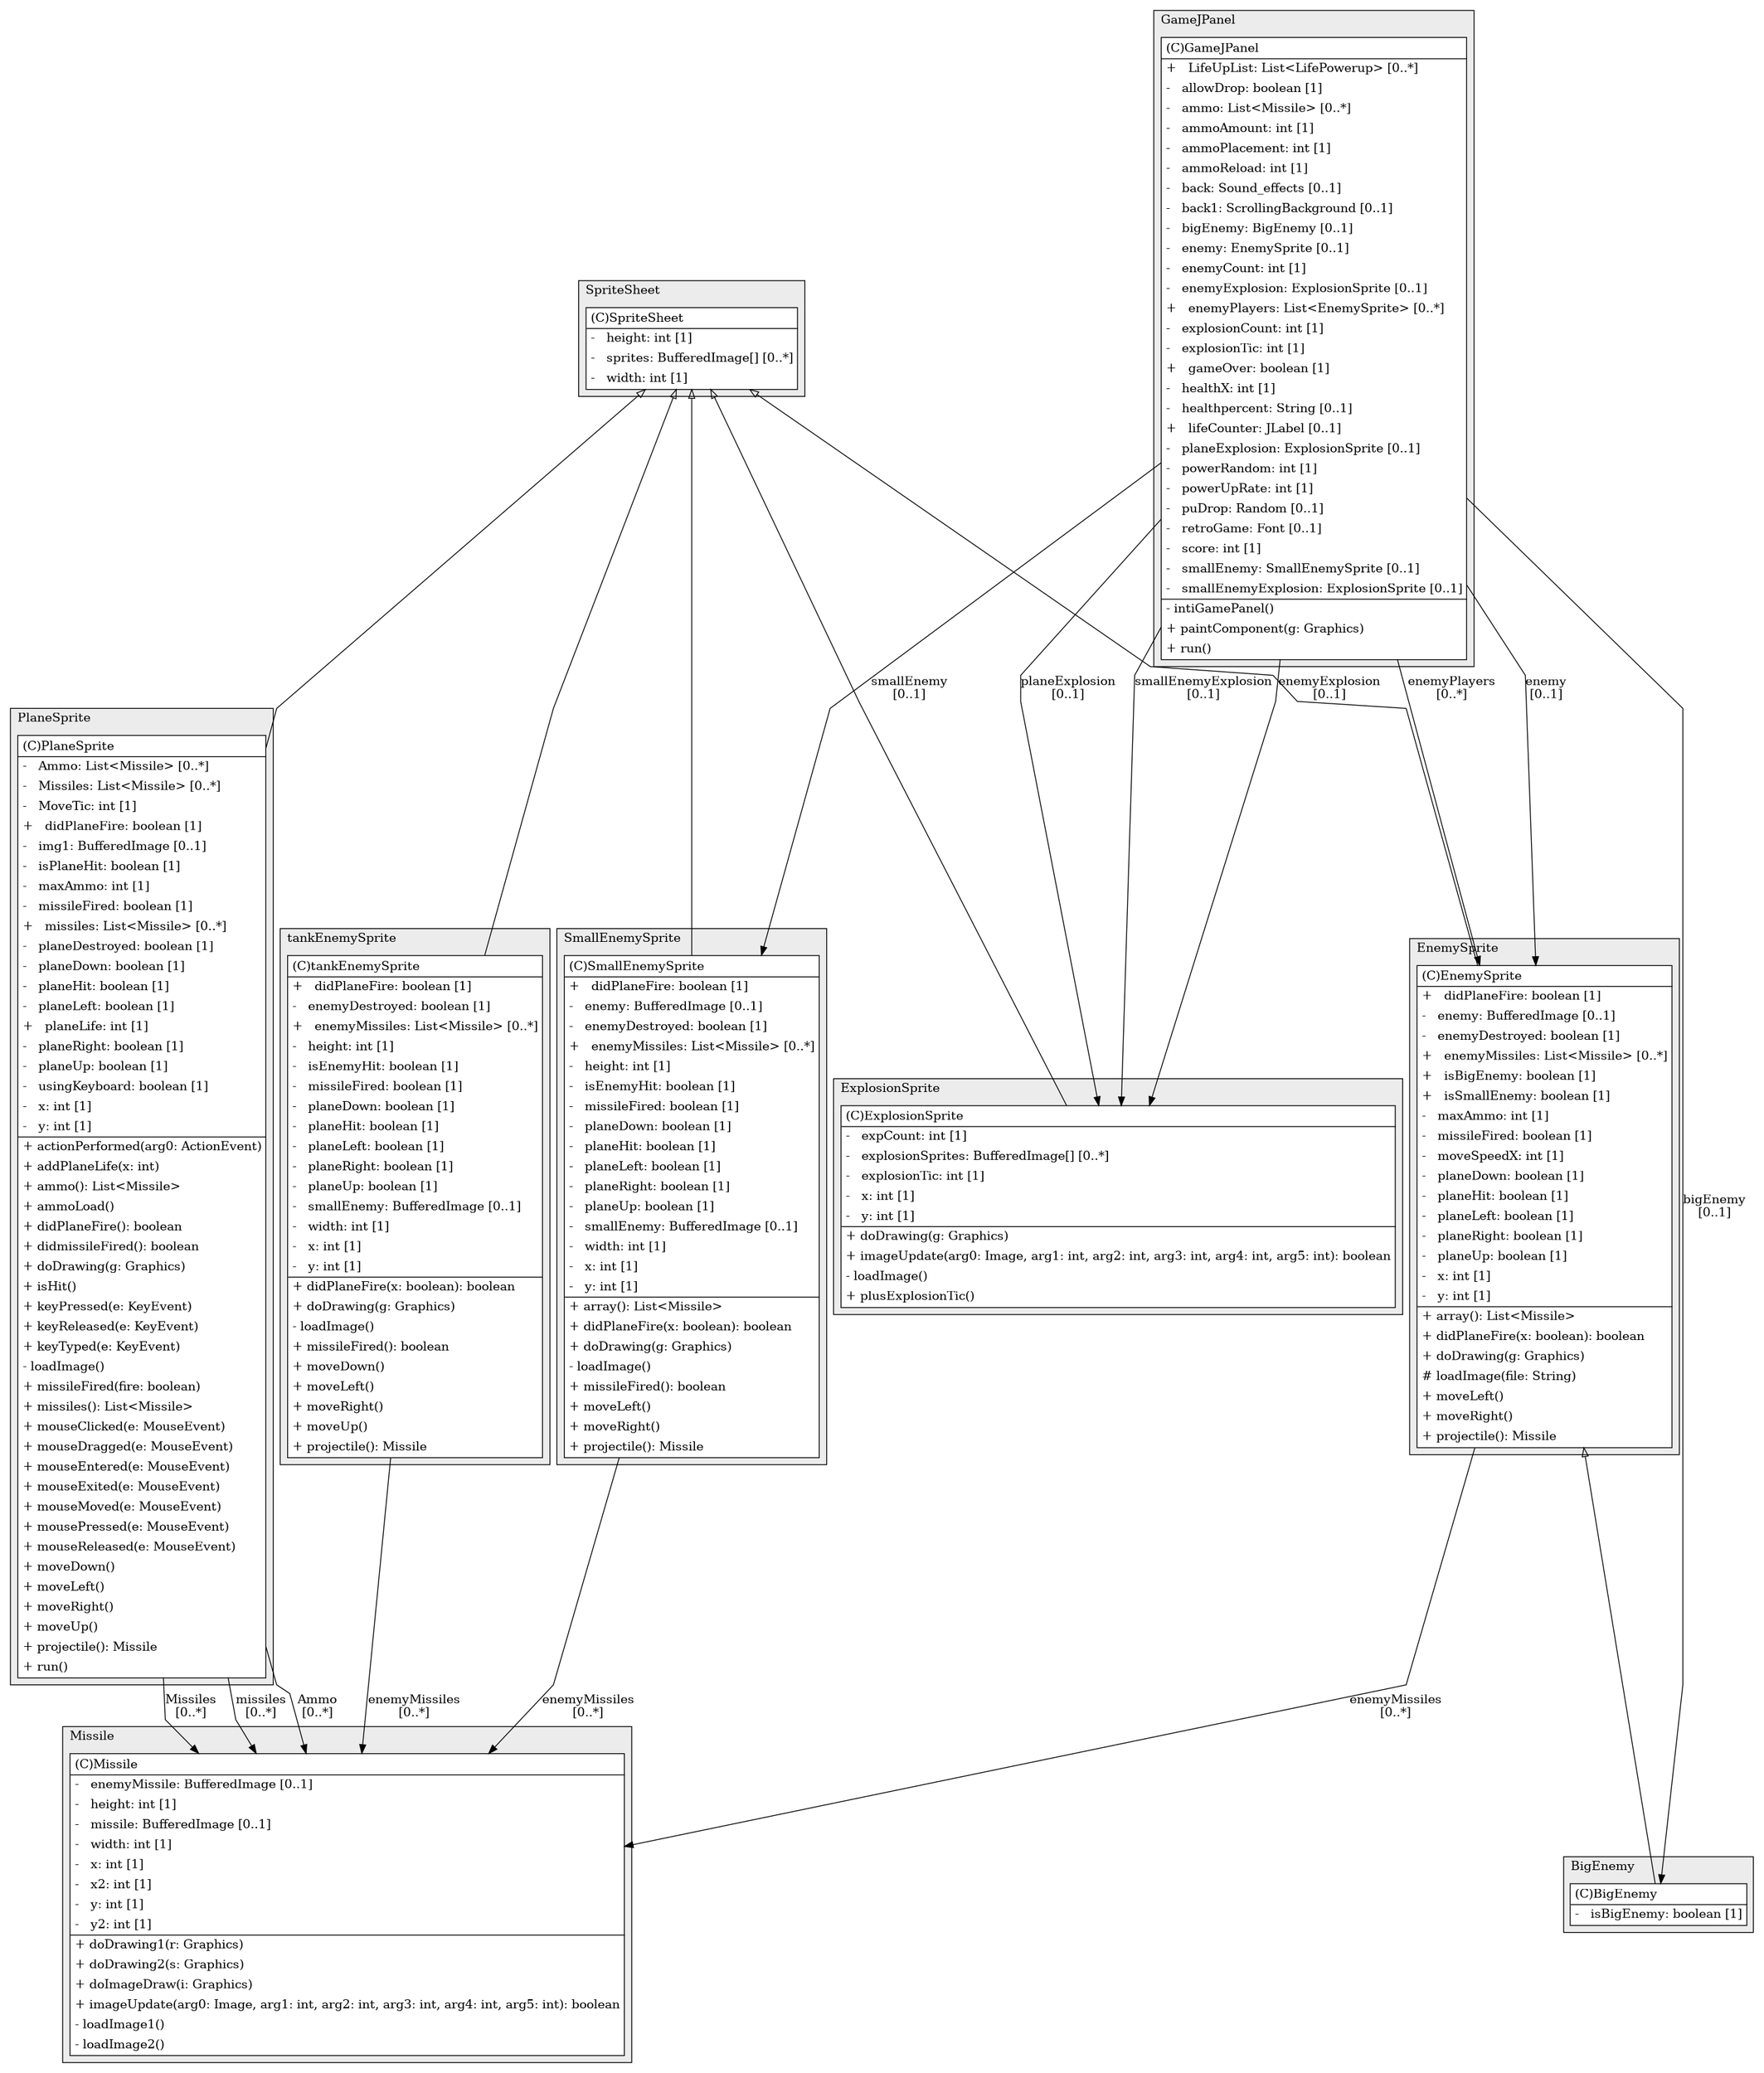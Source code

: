 @startuml

/' diagram meta data start
config=StructureConfiguration;
{
  "projectClassification": {
    "searchMode": "OpenProject", // OpenProject, AllProjects
    "includedProjects": "",
    "pathEndKeywords": "*.impl",
    "isClientPath": "",
    "isClientName": "",
    "isTestPath": "",
    "isTestName": "",
    "isMappingPath": "",
    "isMappingName": "",
    "isDataAccessPath": "",
    "isDataAccessName": "",
    "isDataStructurePath": "",
    "isDataStructureName": "",
    "isInterfaceStructuresPath": "",
    "isInterfaceStructuresName": "",
    "isEntryPointPath": "",
    "isEntryPointName": ""
  },
  "graphRestriction": {
    "classPackageExcludeFilter": "",
    "classPackageIncludeFilter": "",
    "classNameExcludeFilter": "",
    "classNameIncludeFilter": "",
    "methodNameExcludeFilter": "",
    "methodNameIncludeFilter": "",
    "removeByInheritance": "", // inheritance/annotation based filtering is done in a second step
    "removeByAnnotation": "",
    "removeByClassPackage": "", // cleanup the graph after inheritance/annotation based filtering is done
    "removeByClassName": "",
    "cutMappings": false,
    "cutEnum": true,
    "cutTests": true,
    "cutClient": true,
    "cutDataAccess": false,
    "cutInterfaceStructures": false,
    "cutDataStructures": false,
    "cutGetterAndSetter": true,
    "cutConstructors": true
  },
  "graphTraversal": {
    "forwardDepth": 6,
    "backwardDepth": 6,
    "classPackageExcludeFilter": "",
    "classPackageIncludeFilter": "",
    "classNameExcludeFilter": "",
    "classNameIncludeFilter": "",
    "methodNameExcludeFilter": "",
    "methodNameIncludeFilter": "",
    "hideMappings": false,
    "hideDataStructures": false,
    "hidePrivateMethods": true,
    "hideInterfaceCalls": true, // indirection: implementation -> interface (is hidden) -> implementation
    "onlyShowApplicationEntryPoints": false // root node is included
  },
  "details": {
    "aggregation": "GroupByClass", // ByClass, GroupByClass, None
    "showClassGenericTypes": true,
    "showMethods": true,
    "showMethodParameterNames": true,
    "showMethodParameterTypes": true,
    "showMethodReturnType": true,
    "showPackageLevels": 2,
    "showDetailedClassStructure": true
  },
  "rootClass": "EnemySprite"
}
diagram meta data end '/



digraph g {
    rankdir="TB"
    splines=polyline
    

'nodes 
subgraph cluster_1071625478 { 
   	label=SmallEnemySprite
	labeljust=l
	fillcolor="#ececec"
	style=filled
   
   SmallEnemySprite1071625478[
	label=<<TABLE BORDER="1" CELLBORDER="0" CELLPADDING="4" CELLSPACING="0">
<TR><TD ALIGN="LEFT" >(C)SmallEnemySprite</TD></TR>
<HR/>
<TR><TD ALIGN="LEFT" >+   didPlaneFire: boolean [1]</TD></TR>
<TR><TD ALIGN="LEFT" >-   enemy: BufferedImage [0..1]</TD></TR>
<TR><TD ALIGN="LEFT" >-   enemyDestroyed: boolean [1]</TD></TR>
<TR><TD ALIGN="LEFT" >+   enemyMissiles: List&lt;Missile&gt; [0..*]</TD></TR>
<TR><TD ALIGN="LEFT" >-   height: int [1]</TD></TR>
<TR><TD ALIGN="LEFT" >-   isEnemyHit: boolean [1]</TD></TR>
<TR><TD ALIGN="LEFT" >-   missileFired: boolean [1]</TD></TR>
<TR><TD ALIGN="LEFT" >-   planeDown: boolean [1]</TD></TR>
<TR><TD ALIGN="LEFT" >-   planeHit: boolean [1]</TD></TR>
<TR><TD ALIGN="LEFT" >-   planeLeft: boolean [1]</TD></TR>
<TR><TD ALIGN="LEFT" >-   planeRight: boolean [1]</TD></TR>
<TR><TD ALIGN="LEFT" >-   planeUp: boolean [1]</TD></TR>
<TR><TD ALIGN="LEFT" >-   smallEnemy: BufferedImage [0..1]</TD></TR>
<TR><TD ALIGN="LEFT" >-   width: int [1]</TD></TR>
<TR><TD ALIGN="LEFT" >-   x: int [1]</TD></TR>
<TR><TD ALIGN="LEFT" >-   y: int [1]</TD></TR>
<HR/>
<TR><TD ALIGN="LEFT" >+ array(): List&lt;Missile&gt;</TD></TR>
<TR><TD ALIGN="LEFT" >+ didPlaneFire(x: boolean): boolean</TD></TR>
<TR><TD ALIGN="LEFT" >+ doDrawing(g: Graphics)</TD></TR>
<TR><TD ALIGN="LEFT" >- loadImage()</TD></TR>
<TR><TD ALIGN="LEFT" >+ missileFired(): boolean</TD></TR>
<TR><TD ALIGN="LEFT" >+ moveLeft()</TD></TR>
<TR><TD ALIGN="LEFT" >+ moveRight()</TD></TR>
<TR><TD ALIGN="LEFT" >+ projectile(): Missile</TD></TR>
</TABLE>>
	style=filled
	margin=0
	shape=plaintext
	fillcolor="#FFFFFF"
];
} 

subgraph cluster_1560864506 { 
   	label=Missile
	labeljust=l
	fillcolor="#ececec"
	style=filled
   
   Missile1560864506[
	label=<<TABLE BORDER="1" CELLBORDER="0" CELLPADDING="4" CELLSPACING="0">
<TR><TD ALIGN="LEFT" >(C)Missile</TD></TR>
<HR/>
<TR><TD ALIGN="LEFT" >-   enemyMissile: BufferedImage [0..1]</TD></TR>
<TR><TD ALIGN="LEFT" >-   height: int [1]</TD></TR>
<TR><TD ALIGN="LEFT" >-   missile: BufferedImage [0..1]</TD></TR>
<TR><TD ALIGN="LEFT" >-   width: int [1]</TD></TR>
<TR><TD ALIGN="LEFT" >-   x: int [1]</TD></TR>
<TR><TD ALIGN="LEFT" >-   x2: int [1]</TD></TR>
<TR><TD ALIGN="LEFT" >-   y: int [1]</TD></TR>
<TR><TD ALIGN="LEFT" >-   y2: int [1]</TD></TR>
<HR/>
<TR><TD ALIGN="LEFT" >+ doDrawing1(r: Graphics)</TD></TR>
<TR><TD ALIGN="LEFT" >+ doDrawing2(s: Graphics)</TD></TR>
<TR><TD ALIGN="LEFT" >+ doImageDraw(i: Graphics)</TD></TR>
<TR><TD ALIGN="LEFT" >+ imageUpdate(arg0: Image, arg1: int, arg2: int, arg3: int, arg4: int, arg5: int): boolean</TD></TR>
<TR><TD ALIGN="LEFT" >- loadImage1()</TD></TR>
<TR><TD ALIGN="LEFT" >- loadImage2()</TD></TR>
</TABLE>>
	style=filled
	margin=0
	shape=plaintext
	fillcolor="#FFFFFF"
];
} 

subgraph cluster_1743167565 { 
   	label=EnemySprite
	labeljust=l
	fillcolor="#ececec"
	style=filled
   
   EnemySprite1743167565[
	label=<<TABLE BORDER="1" CELLBORDER="0" CELLPADDING="4" CELLSPACING="0">
<TR><TD ALIGN="LEFT" >(C)EnemySprite</TD></TR>
<HR/>
<TR><TD ALIGN="LEFT" >+   didPlaneFire: boolean [1]</TD></TR>
<TR><TD ALIGN="LEFT" >-   enemy: BufferedImage [0..1]</TD></TR>
<TR><TD ALIGN="LEFT" >-   enemyDestroyed: boolean [1]</TD></TR>
<TR><TD ALIGN="LEFT" >+   enemyMissiles: List&lt;Missile&gt; [0..*]</TD></TR>
<TR><TD ALIGN="LEFT" >+   isBigEnemy: boolean [1]</TD></TR>
<TR><TD ALIGN="LEFT" >+   isSmallEnemy: boolean [1]</TD></TR>
<TR><TD ALIGN="LEFT" >-   maxAmmo: int [1]</TD></TR>
<TR><TD ALIGN="LEFT" >-   missileFired: boolean [1]</TD></TR>
<TR><TD ALIGN="LEFT" >-   moveSpeedX: int [1]</TD></TR>
<TR><TD ALIGN="LEFT" >-   planeDown: boolean [1]</TD></TR>
<TR><TD ALIGN="LEFT" >-   planeHit: boolean [1]</TD></TR>
<TR><TD ALIGN="LEFT" >-   planeLeft: boolean [1]</TD></TR>
<TR><TD ALIGN="LEFT" >-   planeRight: boolean [1]</TD></TR>
<TR><TD ALIGN="LEFT" >-   planeUp: boolean [1]</TD></TR>
<TR><TD ALIGN="LEFT" >-   x: int [1]</TD></TR>
<TR><TD ALIGN="LEFT" >-   y: int [1]</TD></TR>
<HR/>
<TR><TD ALIGN="LEFT" >+ array(): List&lt;Missile&gt;</TD></TR>
<TR><TD ALIGN="LEFT" >+ didPlaneFire(x: boolean): boolean</TD></TR>
<TR><TD ALIGN="LEFT" >+ doDrawing(g: Graphics)</TD></TR>
<TR><TD ALIGN="LEFT" ># loadImage(file: String)</TD></TR>
<TR><TD ALIGN="LEFT" >+ moveLeft()</TD></TR>
<TR><TD ALIGN="LEFT" >+ moveRight()</TD></TR>
<TR><TD ALIGN="LEFT" >+ projectile(): Missile</TD></TR>
</TABLE>>
	style=filled
	margin=0
	shape=plaintext
	fillcolor="#FFFFFF"
];
} 

subgraph cluster_1743328547 { 
   	label=tankEnemySprite
	labeljust=l
	fillcolor="#ececec"
	style=filled
   
   tankEnemySprite1743328547[
	label=<<TABLE BORDER="1" CELLBORDER="0" CELLPADDING="4" CELLSPACING="0">
<TR><TD ALIGN="LEFT" >(C)tankEnemySprite</TD></TR>
<HR/>
<TR><TD ALIGN="LEFT" >+   didPlaneFire: boolean [1]</TD></TR>
<TR><TD ALIGN="LEFT" >-   enemyDestroyed: boolean [1]</TD></TR>
<TR><TD ALIGN="LEFT" >+   enemyMissiles: List&lt;Missile&gt; [0..*]</TD></TR>
<TR><TD ALIGN="LEFT" >-   height: int [1]</TD></TR>
<TR><TD ALIGN="LEFT" >-   isEnemyHit: boolean [1]</TD></TR>
<TR><TD ALIGN="LEFT" >-   missileFired: boolean [1]</TD></TR>
<TR><TD ALIGN="LEFT" >-   planeDown: boolean [1]</TD></TR>
<TR><TD ALIGN="LEFT" >-   planeHit: boolean [1]</TD></TR>
<TR><TD ALIGN="LEFT" >-   planeLeft: boolean [1]</TD></TR>
<TR><TD ALIGN="LEFT" >-   planeRight: boolean [1]</TD></TR>
<TR><TD ALIGN="LEFT" >-   planeUp: boolean [1]</TD></TR>
<TR><TD ALIGN="LEFT" >-   smallEnemy: BufferedImage [0..1]</TD></TR>
<TR><TD ALIGN="LEFT" >-   width: int [1]</TD></TR>
<TR><TD ALIGN="LEFT" >-   x: int [1]</TD></TR>
<TR><TD ALIGN="LEFT" >-   y: int [1]</TD></TR>
<HR/>
<TR><TD ALIGN="LEFT" >+ didPlaneFire(x: boolean): boolean</TD></TR>
<TR><TD ALIGN="LEFT" >+ doDrawing(g: Graphics)</TD></TR>
<TR><TD ALIGN="LEFT" >- loadImage()</TD></TR>
<TR><TD ALIGN="LEFT" >+ missileFired(): boolean</TD></TR>
<TR><TD ALIGN="LEFT" >+ moveDown()</TD></TR>
<TR><TD ALIGN="LEFT" >+ moveLeft()</TD></TR>
<TR><TD ALIGN="LEFT" >+ moveRight()</TD></TR>
<TR><TD ALIGN="LEFT" >+ moveUp()</TD></TR>
<TR><TD ALIGN="LEFT" >+ projectile(): Missile</TD></TR>
</TABLE>>
	style=filled
	margin=0
	shape=plaintext
	fillcolor="#FFFFFF"
];
} 

subgraph cluster_1904936314 { 
   	label=SpriteSheet
	labeljust=l
	fillcolor="#ececec"
	style=filled
   
   SpriteSheet1904936314[
	label=<<TABLE BORDER="1" CELLBORDER="0" CELLPADDING="4" CELLSPACING="0">
<TR><TD ALIGN="LEFT" >(C)SpriteSheet</TD></TR>
<HR/>
<TR><TD ALIGN="LEFT" >-   height: int [1]</TD></TR>
<TR><TD ALIGN="LEFT" >-   sprites: BufferedImage[] [0..*]</TD></TR>
<TR><TD ALIGN="LEFT" >-   width: int [1]</TD></TR>
</TABLE>>
	style=filled
	margin=0
	shape=plaintext
	fillcolor="#FFFFFF"
];
} 

subgraph cluster_1965186452 { 
   	label=GameJPanel
	labeljust=l
	fillcolor="#ececec"
	style=filled
   
   GameJPanel1965186452[
	label=<<TABLE BORDER="1" CELLBORDER="0" CELLPADDING="4" CELLSPACING="0">
<TR><TD ALIGN="LEFT" >(C)GameJPanel</TD></TR>
<HR/>
<TR><TD ALIGN="LEFT" >+   LifeUpList: List&lt;LifePowerup&gt; [0..*]</TD></TR>
<TR><TD ALIGN="LEFT" >-   allowDrop: boolean [1]</TD></TR>
<TR><TD ALIGN="LEFT" >-   ammo: List&lt;Missile&gt; [0..*]</TD></TR>
<TR><TD ALIGN="LEFT" >-   ammoAmount: int [1]</TD></TR>
<TR><TD ALIGN="LEFT" >-   ammoPlacement: int [1]</TD></TR>
<TR><TD ALIGN="LEFT" >-   ammoReload: int [1]</TD></TR>
<TR><TD ALIGN="LEFT" >-   back: Sound_effects [0..1]</TD></TR>
<TR><TD ALIGN="LEFT" >-   back1: ScrollingBackground [0..1]</TD></TR>
<TR><TD ALIGN="LEFT" >-   bigEnemy: BigEnemy [0..1]</TD></TR>
<TR><TD ALIGN="LEFT" >-   enemy: EnemySprite [0..1]</TD></TR>
<TR><TD ALIGN="LEFT" >-   enemyCount: int [1]</TD></TR>
<TR><TD ALIGN="LEFT" >-   enemyExplosion: ExplosionSprite [0..1]</TD></TR>
<TR><TD ALIGN="LEFT" >+   enemyPlayers: List&lt;EnemySprite&gt; [0..*]</TD></TR>
<TR><TD ALIGN="LEFT" >-   explosionCount: int [1]</TD></TR>
<TR><TD ALIGN="LEFT" >-   explosionTic: int [1]</TD></TR>
<TR><TD ALIGN="LEFT" >+   gameOver: boolean [1]</TD></TR>
<TR><TD ALIGN="LEFT" >-   healthX: int [1]</TD></TR>
<TR><TD ALIGN="LEFT" >-   healthpercent: String [0..1]</TD></TR>
<TR><TD ALIGN="LEFT" >+   lifeCounter: JLabel [0..1]</TD></TR>
<TR><TD ALIGN="LEFT" >-   planeExplosion: ExplosionSprite [0..1]</TD></TR>
<TR><TD ALIGN="LEFT" >-   powerRandom: int [1]</TD></TR>
<TR><TD ALIGN="LEFT" >-   powerUpRate: int [1]</TD></TR>
<TR><TD ALIGN="LEFT" >-   puDrop: Random [0..1]</TD></TR>
<TR><TD ALIGN="LEFT" >-   retroGame: Font [0..1]</TD></TR>
<TR><TD ALIGN="LEFT" >-   score: int [1]</TD></TR>
<TR><TD ALIGN="LEFT" >-   smallEnemy: SmallEnemySprite [0..1]</TD></TR>
<TR><TD ALIGN="LEFT" >-   smallEnemyExplosion: ExplosionSprite [0..1]</TD></TR>
<HR/>
<TR><TD ALIGN="LEFT" >- intiGamePanel()</TD></TR>
<TR><TD ALIGN="LEFT" >+ paintComponent(g: Graphics)</TD></TR>
<TR><TD ALIGN="LEFT" >+ run()</TD></TR>
</TABLE>>
	style=filled
	margin=0
	shape=plaintext
	fillcolor="#FFFFFF"
];
} 

subgraph cluster_637912031 { 
   	label=PlaneSprite
	labeljust=l
	fillcolor="#ececec"
	style=filled
   
   PlaneSprite637912031[
	label=<<TABLE BORDER="1" CELLBORDER="0" CELLPADDING="4" CELLSPACING="0">
<TR><TD ALIGN="LEFT" >(C)PlaneSprite</TD></TR>
<HR/>
<TR><TD ALIGN="LEFT" >-   Ammo: List&lt;Missile&gt; [0..*]</TD></TR>
<TR><TD ALIGN="LEFT" >-   Missiles: List&lt;Missile&gt; [0..*]</TD></TR>
<TR><TD ALIGN="LEFT" >-   MoveTic: int [1]</TD></TR>
<TR><TD ALIGN="LEFT" >+   didPlaneFire: boolean [1]</TD></TR>
<TR><TD ALIGN="LEFT" >-   img1: BufferedImage [0..1]</TD></TR>
<TR><TD ALIGN="LEFT" >-   isPlaneHit: boolean [1]</TD></TR>
<TR><TD ALIGN="LEFT" >-   maxAmmo: int [1]</TD></TR>
<TR><TD ALIGN="LEFT" >-   missileFired: boolean [1]</TD></TR>
<TR><TD ALIGN="LEFT" >+   missiles: List&lt;Missile&gt; [0..*]</TD></TR>
<TR><TD ALIGN="LEFT" >-   planeDestroyed: boolean [1]</TD></TR>
<TR><TD ALIGN="LEFT" >-   planeDown: boolean [1]</TD></TR>
<TR><TD ALIGN="LEFT" >-   planeHit: boolean [1]</TD></TR>
<TR><TD ALIGN="LEFT" >-   planeLeft: boolean [1]</TD></TR>
<TR><TD ALIGN="LEFT" >+   planeLife: int [1]</TD></TR>
<TR><TD ALIGN="LEFT" >-   planeRight: boolean [1]</TD></TR>
<TR><TD ALIGN="LEFT" >-   planeUp: boolean [1]</TD></TR>
<TR><TD ALIGN="LEFT" >-   usingKeyboard: boolean [1]</TD></TR>
<TR><TD ALIGN="LEFT" >-   x: int [1]</TD></TR>
<TR><TD ALIGN="LEFT" >-   y: int [1]</TD></TR>
<HR/>
<TR><TD ALIGN="LEFT" >+ actionPerformed(arg0: ActionEvent)</TD></TR>
<TR><TD ALIGN="LEFT" >+ addPlaneLife(x: int)</TD></TR>
<TR><TD ALIGN="LEFT" >+ ammo(): List&lt;Missile&gt;</TD></TR>
<TR><TD ALIGN="LEFT" >+ ammoLoad()</TD></TR>
<TR><TD ALIGN="LEFT" >+ didPlaneFire(): boolean</TD></TR>
<TR><TD ALIGN="LEFT" >+ didmissileFired(): boolean</TD></TR>
<TR><TD ALIGN="LEFT" >+ doDrawing(g: Graphics)</TD></TR>
<TR><TD ALIGN="LEFT" >+ isHit()</TD></TR>
<TR><TD ALIGN="LEFT" >+ keyPressed(e: KeyEvent)</TD></TR>
<TR><TD ALIGN="LEFT" >+ keyReleased(e: KeyEvent)</TD></TR>
<TR><TD ALIGN="LEFT" >+ keyTyped(e: KeyEvent)</TD></TR>
<TR><TD ALIGN="LEFT" >- loadImage()</TD></TR>
<TR><TD ALIGN="LEFT" >+ missileFired(fire: boolean)</TD></TR>
<TR><TD ALIGN="LEFT" >+ missiles(): List&lt;Missile&gt;</TD></TR>
<TR><TD ALIGN="LEFT" >+ mouseClicked(e: MouseEvent)</TD></TR>
<TR><TD ALIGN="LEFT" >+ mouseDragged(e: MouseEvent)</TD></TR>
<TR><TD ALIGN="LEFT" >+ mouseEntered(e: MouseEvent)</TD></TR>
<TR><TD ALIGN="LEFT" >+ mouseExited(e: MouseEvent)</TD></TR>
<TR><TD ALIGN="LEFT" >+ mouseMoved(e: MouseEvent)</TD></TR>
<TR><TD ALIGN="LEFT" >+ mousePressed(e: MouseEvent)</TD></TR>
<TR><TD ALIGN="LEFT" >+ mouseReleased(e: MouseEvent)</TD></TR>
<TR><TD ALIGN="LEFT" >+ moveDown()</TD></TR>
<TR><TD ALIGN="LEFT" >+ moveLeft()</TD></TR>
<TR><TD ALIGN="LEFT" >+ moveRight()</TD></TR>
<TR><TD ALIGN="LEFT" >+ moveUp()</TD></TR>
<TR><TD ALIGN="LEFT" >+ projectile(): Missile</TD></TR>
<TR><TD ALIGN="LEFT" >+ run()</TD></TR>
</TABLE>>
	style=filled
	margin=0
	shape=plaintext
	fillcolor="#FFFFFF"
];
} 

subgraph cluster_640251418 { 
   	label=ExplosionSprite
	labeljust=l
	fillcolor="#ececec"
	style=filled
   
   ExplosionSprite640251418[
	label=<<TABLE BORDER="1" CELLBORDER="0" CELLPADDING="4" CELLSPACING="0">
<TR><TD ALIGN="LEFT" >(C)ExplosionSprite</TD></TR>
<HR/>
<TR><TD ALIGN="LEFT" >-   expCount: int [1]</TD></TR>
<TR><TD ALIGN="LEFT" >-   explosionSprites: BufferedImage[] [0..*]</TD></TR>
<TR><TD ALIGN="LEFT" >-   explosionTic: int [1]</TD></TR>
<TR><TD ALIGN="LEFT" >-   x: int [1]</TD></TR>
<TR><TD ALIGN="LEFT" >-   y: int [1]</TD></TR>
<HR/>
<TR><TD ALIGN="LEFT" >+ doDrawing(g: Graphics)</TD></TR>
<TR><TD ALIGN="LEFT" >+ imageUpdate(arg0: Image, arg1: int, arg2: int, arg3: int, arg4: int, arg5: int): boolean</TD></TR>
<TR><TD ALIGN="LEFT" >- loadImage()</TD></TR>
<TR><TD ALIGN="LEFT" >+ plusExplosionTic()</TD></TR>
</TABLE>>
	style=filled
	margin=0
	shape=plaintext
	fillcolor="#FFFFFF"
];
} 

subgraph cluster_775874184 { 
   	label=BigEnemy
	labeljust=l
	fillcolor="#ececec"
	style=filled
   
   BigEnemy775874184[
	label=<<TABLE BORDER="1" CELLBORDER="0" CELLPADDING="4" CELLSPACING="0">
<TR><TD ALIGN="LEFT" >(C)BigEnemy</TD></TR>
<HR/>
<TR><TD ALIGN="LEFT" >-   isBigEnemy: boolean [1]</TD></TR>
</TABLE>>
	style=filled
	margin=0
	shape=plaintext
	fillcolor="#FFFFFF"
];
} 

'edges    
EnemySprite1743167565 -> BigEnemy775874184[arrowhead=none, arrowtail=empty, dir=both];
EnemySprite1743167565 -> Missile1560864506[label="enemyMissiles
[0..*]"];
GameJPanel1965186452 -> BigEnemy775874184[label="bigEnemy
[0..1]"];
GameJPanel1965186452 -> EnemySprite1743167565[label="enemy
[0..1]"];
GameJPanel1965186452 -> EnemySprite1743167565[label="enemyPlayers
[0..*]"];
GameJPanel1965186452 -> ExplosionSprite640251418[label="enemyExplosion
[0..1]"];
GameJPanel1965186452 -> ExplosionSprite640251418[label="planeExplosion
[0..1]"];
GameJPanel1965186452 -> ExplosionSprite640251418[label="smallEnemyExplosion
[0..1]"];
GameJPanel1965186452 -> SmallEnemySprite1071625478[label="smallEnemy
[0..1]"];
PlaneSprite637912031 -> Missile1560864506[label="Ammo
[0..*]"];
PlaneSprite637912031 -> Missile1560864506[label="Missiles
[0..*]"];
PlaneSprite637912031 -> Missile1560864506[label="missiles
[0..*]"];
SmallEnemySprite1071625478 -> Missile1560864506[label="enemyMissiles
[0..*]"];
SpriteSheet1904936314 -> EnemySprite1743167565[arrowhead=none, arrowtail=empty, dir=both];
SpriteSheet1904936314 -> ExplosionSprite640251418[arrowhead=none, arrowtail=empty, dir=both];
SpriteSheet1904936314 -> PlaneSprite637912031[arrowhead=none, arrowtail=empty, dir=both];
SpriteSheet1904936314 -> SmallEnemySprite1071625478[arrowhead=none, arrowtail=empty, dir=both];
SpriteSheet1904936314 -> tankEnemySprite1743328547[arrowhead=none, arrowtail=empty, dir=both];
tankEnemySprite1743328547 -> Missile1560864506[label="enemyMissiles
[0..*]"];
    
}
@enduml